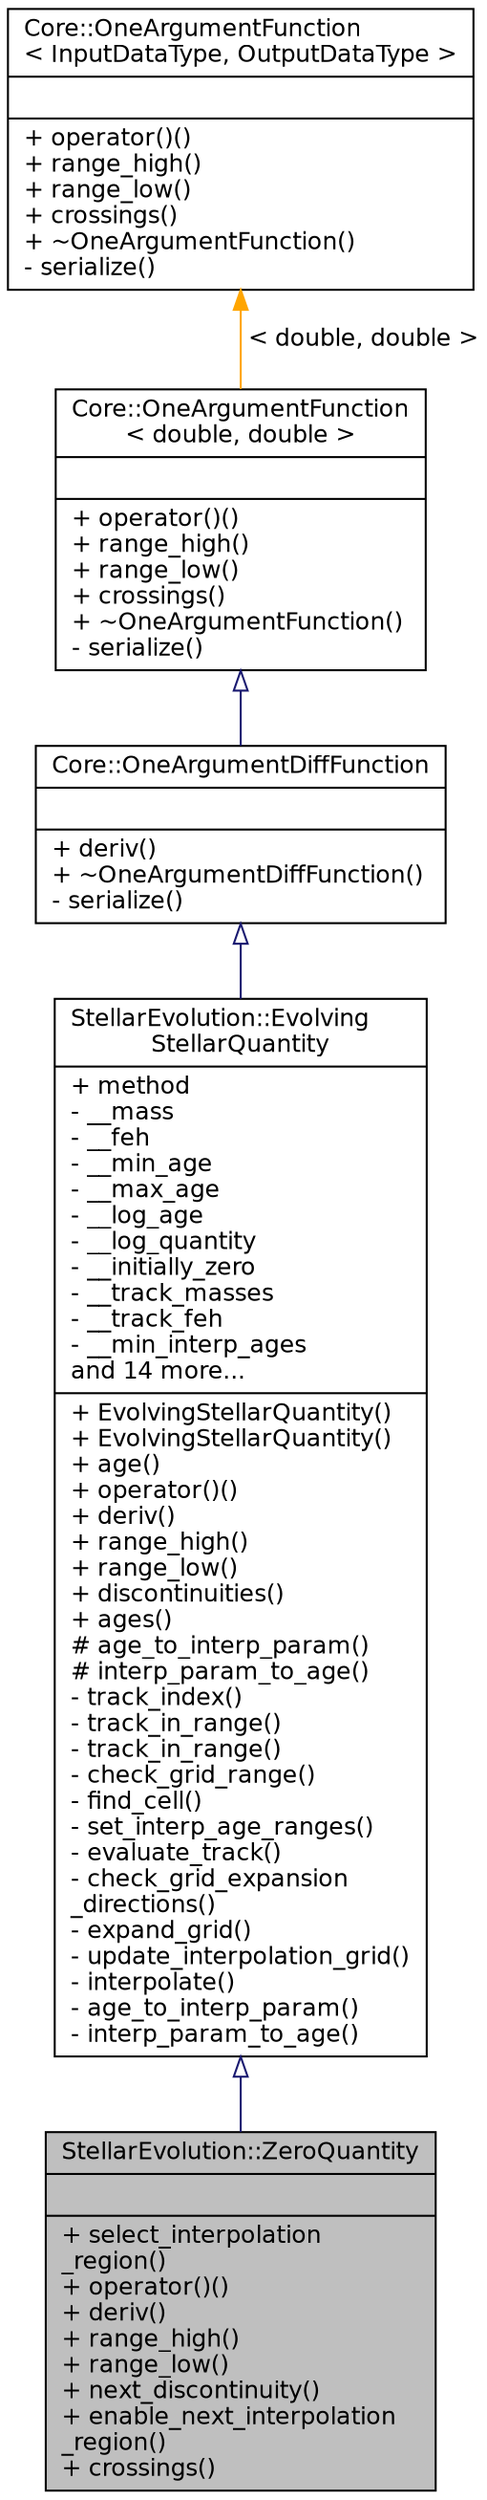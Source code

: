 digraph "StellarEvolution::ZeroQuantity"
{
 // INTERACTIVE_SVG=YES
  edge [fontname="Helvetica",fontsize="12",labelfontname="Helvetica",labelfontsize="12"];
  node [fontname="Helvetica",fontsize="12",shape=record];
  Node5 [label="{StellarEvolution::ZeroQuantity\n||+ select_interpolation\l_region()\l+ operator()()\l+ deriv()\l+ range_high()\l+ range_low()\l+ next_discontinuity()\l+ enable_next_interpolation\l_region()\l+ crossings()\l}",height=0.2,width=0.4,color="black", fillcolor="grey75", style="filled", fontcolor="black"];
  Node6 -> Node5 [dir="back",color="midnightblue",fontsize="12",style="solid",arrowtail="onormal",fontname="Helvetica"];
  Node6 [label="{StellarEvolution::Evolving\lStellarQuantity\n|+ method\l- __mass\l- __feh\l- __min_age\l- __max_age\l- __log_age\l- __log_quantity\l- __initially_zero\l- __track_masses\l- __track_feh\l- __min_interp_ages\land 14 more...\l|+ EvolvingStellarQuantity()\l+ EvolvingStellarQuantity()\l+ age()\l+ operator()()\l+ deriv()\l+ range_high()\l+ range_low()\l+ discontinuities()\l+ ages()\l# age_to_interp_param()\l# interp_param_to_age()\l- track_index()\l- track_in_range()\l- track_in_range()\l- check_grid_range()\l- find_cell()\l- set_interp_age_ranges()\l- evaluate_track()\l- check_grid_expansion\l_directions()\l- expand_grid()\l- update_interpolation_grid()\l- interpolate()\l- age_to_interp_param()\l- interp_param_to_age()\l}",height=0.2,width=0.4,color="black", fillcolor="white", style="filled",URL="$classStellarEvolution_1_1EvolvingStellarQuantity.html",tooltip="A class for stellar properties that depend on age. "];
  Node7 -> Node6 [dir="back",color="midnightblue",fontsize="12",style="solid",arrowtail="onormal",fontname="Helvetica"];
  Node7 [label="{Core::OneArgumentDiffFunction\n||+ deriv()\l+ ~OneArgumentDiffFunction()\l- serialize()\l}",height=0.2,width=0.4,color="black", fillcolor="white", style="filled",URL="$classCore_1_1OneArgumentDiffFunction.html",tooltip="A class representing a once differentiable function of a single argument. "];
  Node8 -> Node7 [dir="back",color="midnightblue",fontsize="12",style="solid",arrowtail="onormal",fontname="Helvetica"];
  Node8 [label="{Core::OneArgumentFunction\l\< double, double \>\n||+ operator()()\l+ range_high()\l+ range_low()\l+ crossings()\l+ ~OneArgumentFunction()\l- serialize()\l}",height=0.2,width=0.4,color="black", fillcolor="white", style="filled",URL="$classCore_1_1OneArgumentFunction.html"];
  Node9 -> Node8 [dir="back",color="orange",fontsize="12",style="solid",label=" \< double, double \>" ,fontname="Helvetica"];
  Node9 [label="{Core::OneArgumentFunction\l\< InputDataType, OutputDataType \>\n||+ operator()()\l+ range_high()\l+ range_low()\l+ crossings()\l+ ~OneArgumentFunction()\l- serialize()\l}",height=0.2,width=0.4,color="black", fillcolor="white", style="filled",URL="$classCore_1_1OneArgumentFunction.html",tooltip="The base class for functions which take a single argument and return a single value. "];
}
